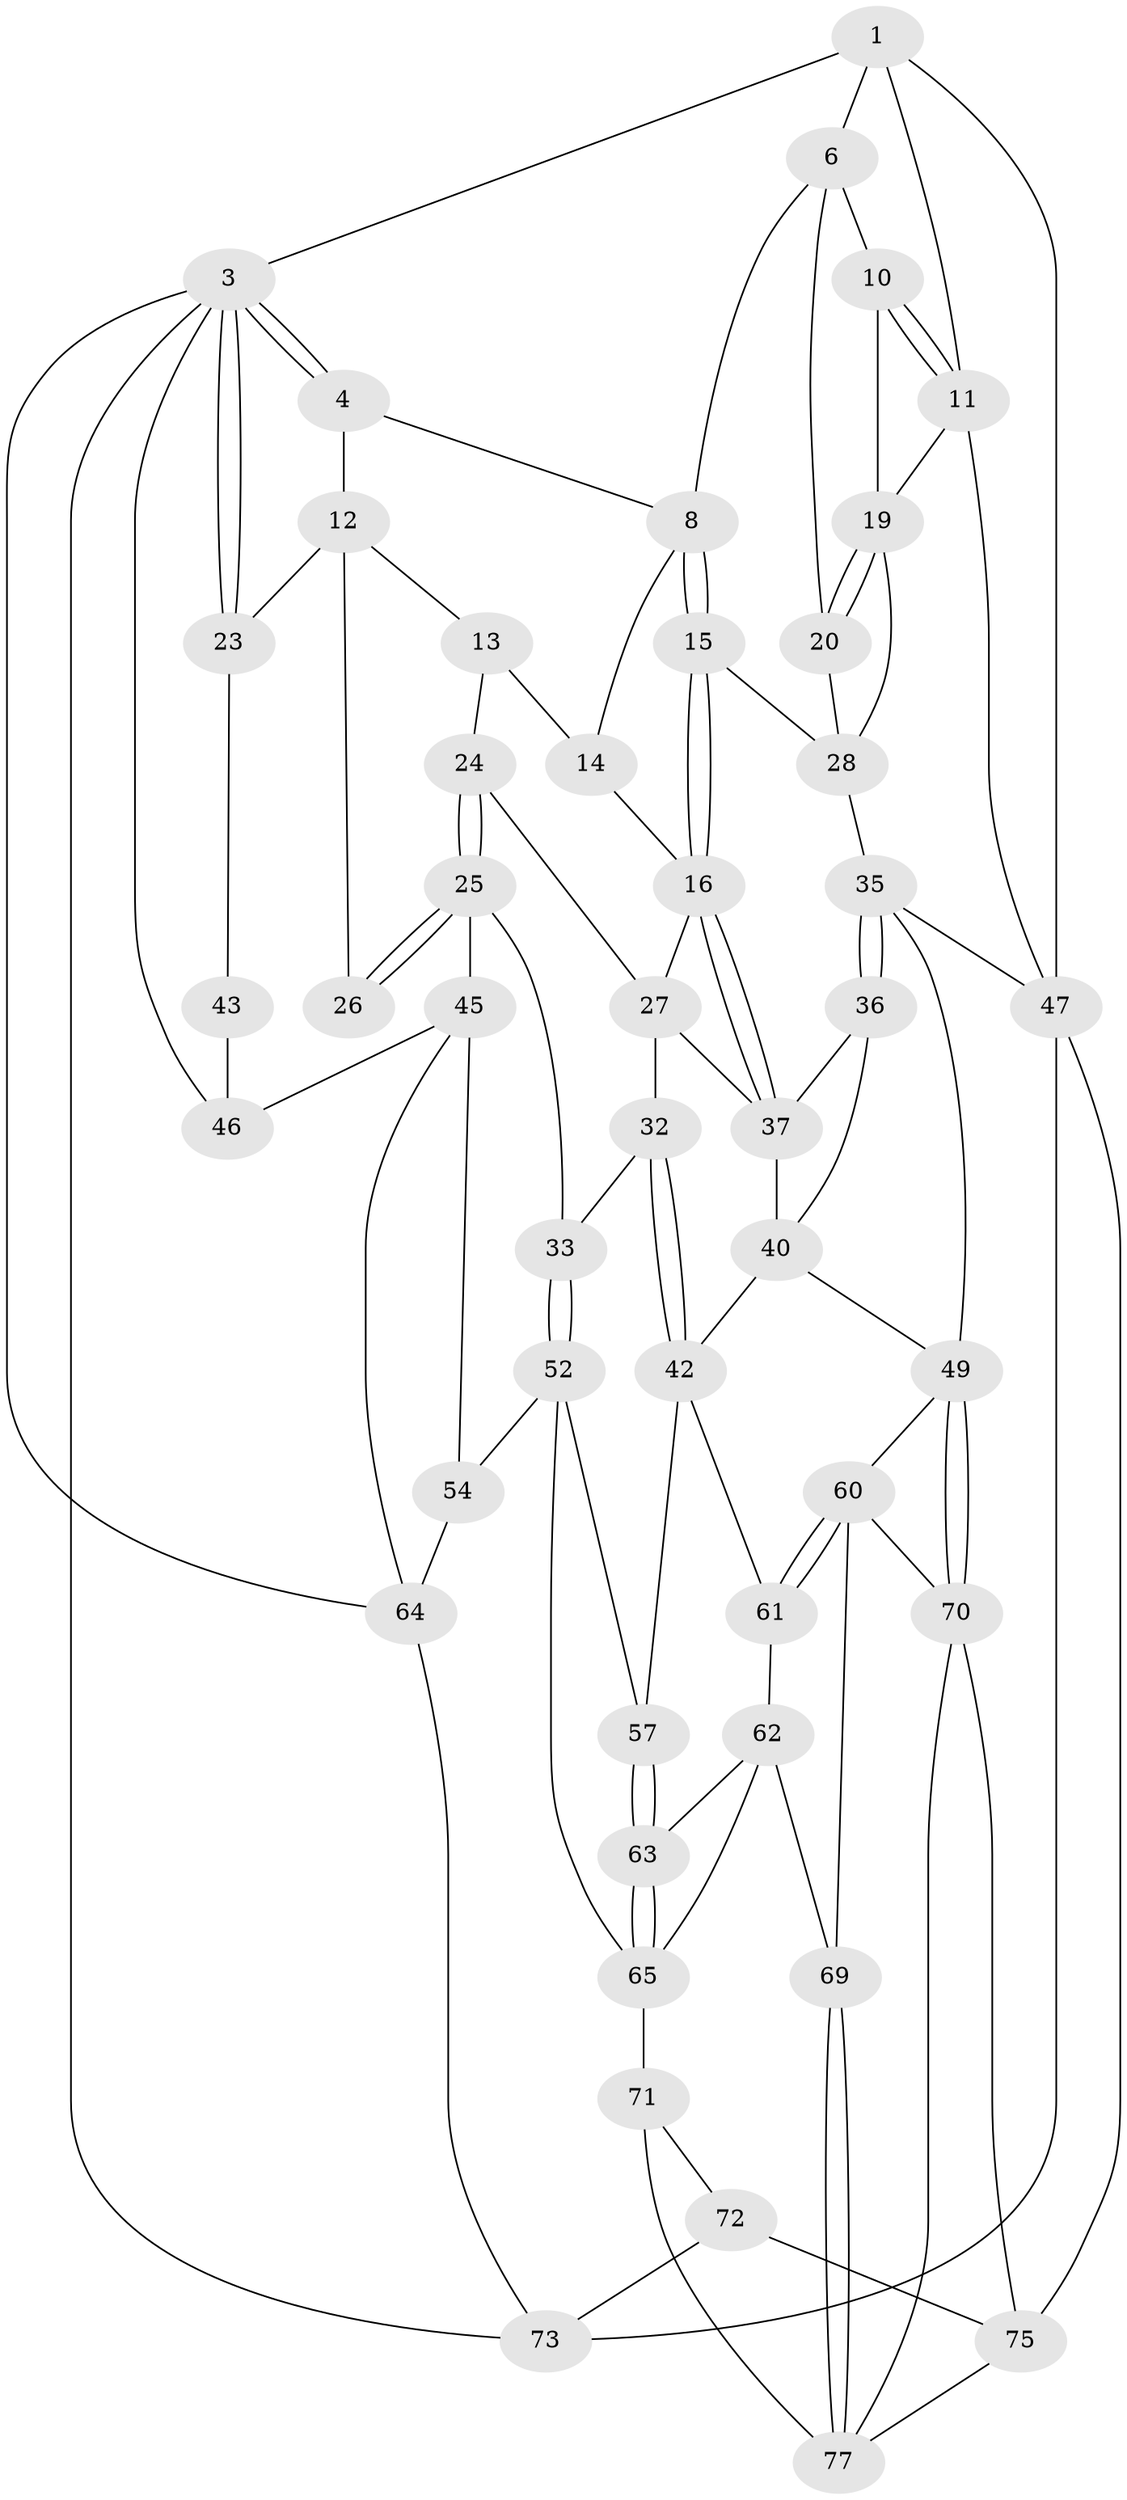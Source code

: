 // original degree distribution, {3: 0.037037037037037035, 5: 0.5802469135802469, 6: 0.18518518518518517, 4: 0.19753086419753085}
// Generated by graph-tools (version 1.1) at 2025/11/02/27/25 16:11:55]
// undirected, 48 vertices, 103 edges
graph export_dot {
graph [start="1"]
  node [color=gray90,style=filled];
  1 [pos="+0.8226199979712351+0",super="+2"];
  3 [pos="+0+0",super="+59"];
  4 [pos="+0.28296044940782256+0",super="+5"];
  6 [pos="+0.8337093182873532+0",super="+7"];
  8 [pos="+0.6612711129996806+0.09792588658457388",super="+9"];
  10 [pos="+0.9372007031335626+0.12169028439544809"];
  11 [pos="+1+0",super="+39"];
  12 [pos="+0.28901016617309133+0",super="+22"];
  13 [pos="+0.49522090036868893+0.10520876701228228",super="+21"];
  14 [pos="+0.5380555341351133+0.09653662273614981",super="+18"];
  15 [pos="+0.6517733858176991+0.22025738543160597"];
  16 [pos="+0.6388486425252717+0.23237490536571664",super="+17"];
  19 [pos="+0.9103916943955828+0.23432281205156708",super="+29"];
  20 [pos="+0.8285166953459248+0.1474504886575276"];
  23 [pos="+0+0.1528079943033676"];
  24 [pos="+0.4355526738925981+0.2169605004030563"];
  25 [pos="+0.28869035086153505+0.2543756399192289",super="+34"];
  26 [pos="+0.2729661452036166+0.23206327122412188"];
  27 [pos="+0.5494520660493364+0.2501097036740469",super="+31"];
  28 [pos="+0.6868622668192027+0.2184445366208433",super="+30"];
  32 [pos="+0.47549319994056405+0.35354399053537594"];
  33 [pos="+0.3401616329382857+0.36665390510329243"];
  35 [pos="+0.83196889848884+0.387300247688459",super="+48"];
  36 [pos="+0.7795811719726261+0.37604918192006453"];
  37 [pos="+0.64082265051172+0.24785401895253822",super="+38"];
  40 [pos="+0.6243001147413585+0.4090570963588622",super="+41"];
  42 [pos="+0.5811423542267208+0.464467767219183",super="+56"];
  43 [pos="+0+0.26274097623534637",super="+44"];
  45 [pos="+0.10480821416811079+0.47168517702134327",super="+55"];
  46 [pos="+0.01178501590992464+0.4185886895255097",super="+58"];
  47 [pos="+1+0.48731868407244544",super="+51"];
  49 [pos="+0.8270661903096501+0.5704456407627009",super="+50"];
  52 [pos="+0.3619387232568718+0.45874436863553264",super="+53"];
  54 [pos="+0.3098675428003068+0.5874948788541599"];
  57 [pos="+0.4946368619358889+0.4932498605902051"];
  60 [pos="+0.607418632067353+0.6330192256775811",super="+68"];
  61 [pos="+0.5653986528214504+0.6112986849206408"];
  62 [pos="+0.5607220903272706+0.6118519090159997",super="+66"];
  63 [pos="+0.49348489420188263+0.6001119373934651"];
  64 [pos="+0.023867579274980576+0.7462582399765718",super="+74"];
  65 [pos="+0.43307495622268405+0.6442950787912542",super="+67"];
  69 [pos="+0.6139143868219766+0.704601233927293"];
  70 [pos="+0.8255373145275322+0.5779222417294236",super="+76"];
  71 [pos="+0.43900075062096966+0.8251295172452265"];
  72 [pos="+0.3810810815967376+0.830151965497626",super="+80"];
  73 [pos="+0.24902048724747292+0.8242568510547325",super="+81"];
  75 [pos="+1+1",super="+79"];
  77 [pos="+0.6437854599049808+0.8256440234623702",super="+78"];
  1 -- 6;
  1 -- 3;
  1 -- 11;
  1 -- 47;
  3 -- 4;
  3 -- 4;
  3 -- 23;
  3 -- 23;
  3 -- 64;
  3 -- 73;
  3 -- 46;
  4 -- 12;
  4 -- 8;
  6 -- 10;
  6 -- 8;
  6 -- 20;
  8 -- 15;
  8 -- 15;
  8 -- 14;
  10 -- 11;
  10 -- 11;
  10 -- 19;
  11 -- 19;
  11 -- 47;
  12 -- 13;
  12 -- 26;
  12 -- 23;
  13 -- 14 [weight=2];
  13 -- 24;
  14 -- 16;
  15 -- 16;
  15 -- 16;
  15 -- 28;
  16 -- 37;
  16 -- 37;
  16 -- 27;
  19 -- 20;
  19 -- 20;
  19 -- 28;
  20 -- 28;
  23 -- 43;
  24 -- 25;
  24 -- 25;
  24 -- 27;
  25 -- 26;
  25 -- 26;
  25 -- 45;
  25 -- 33;
  27 -- 32;
  27 -- 37;
  28 -- 35;
  32 -- 33;
  32 -- 42;
  32 -- 42;
  33 -- 52;
  33 -- 52;
  35 -- 36;
  35 -- 36;
  35 -- 49;
  35 -- 47;
  36 -- 37;
  36 -- 40;
  37 -- 40;
  40 -- 49;
  40 -- 42;
  42 -- 57;
  42 -- 61;
  43 -- 46 [weight=2];
  45 -- 46;
  45 -- 64;
  45 -- 54;
  47 -- 75;
  47 -- 73;
  49 -- 70;
  49 -- 70;
  49 -- 60;
  52 -- 57;
  52 -- 65;
  52 -- 54;
  54 -- 64;
  57 -- 63;
  57 -- 63;
  60 -- 61;
  60 -- 61;
  60 -- 69;
  60 -- 70;
  61 -- 62;
  62 -- 63;
  62 -- 65;
  62 -- 69;
  63 -- 65;
  63 -- 65;
  64 -- 73;
  65 -- 71;
  69 -- 77;
  69 -- 77;
  70 -- 75;
  70 -- 77;
  71 -- 72;
  71 -- 77;
  72 -- 73 [weight=2];
  72 -- 75;
  75 -- 77;
}
